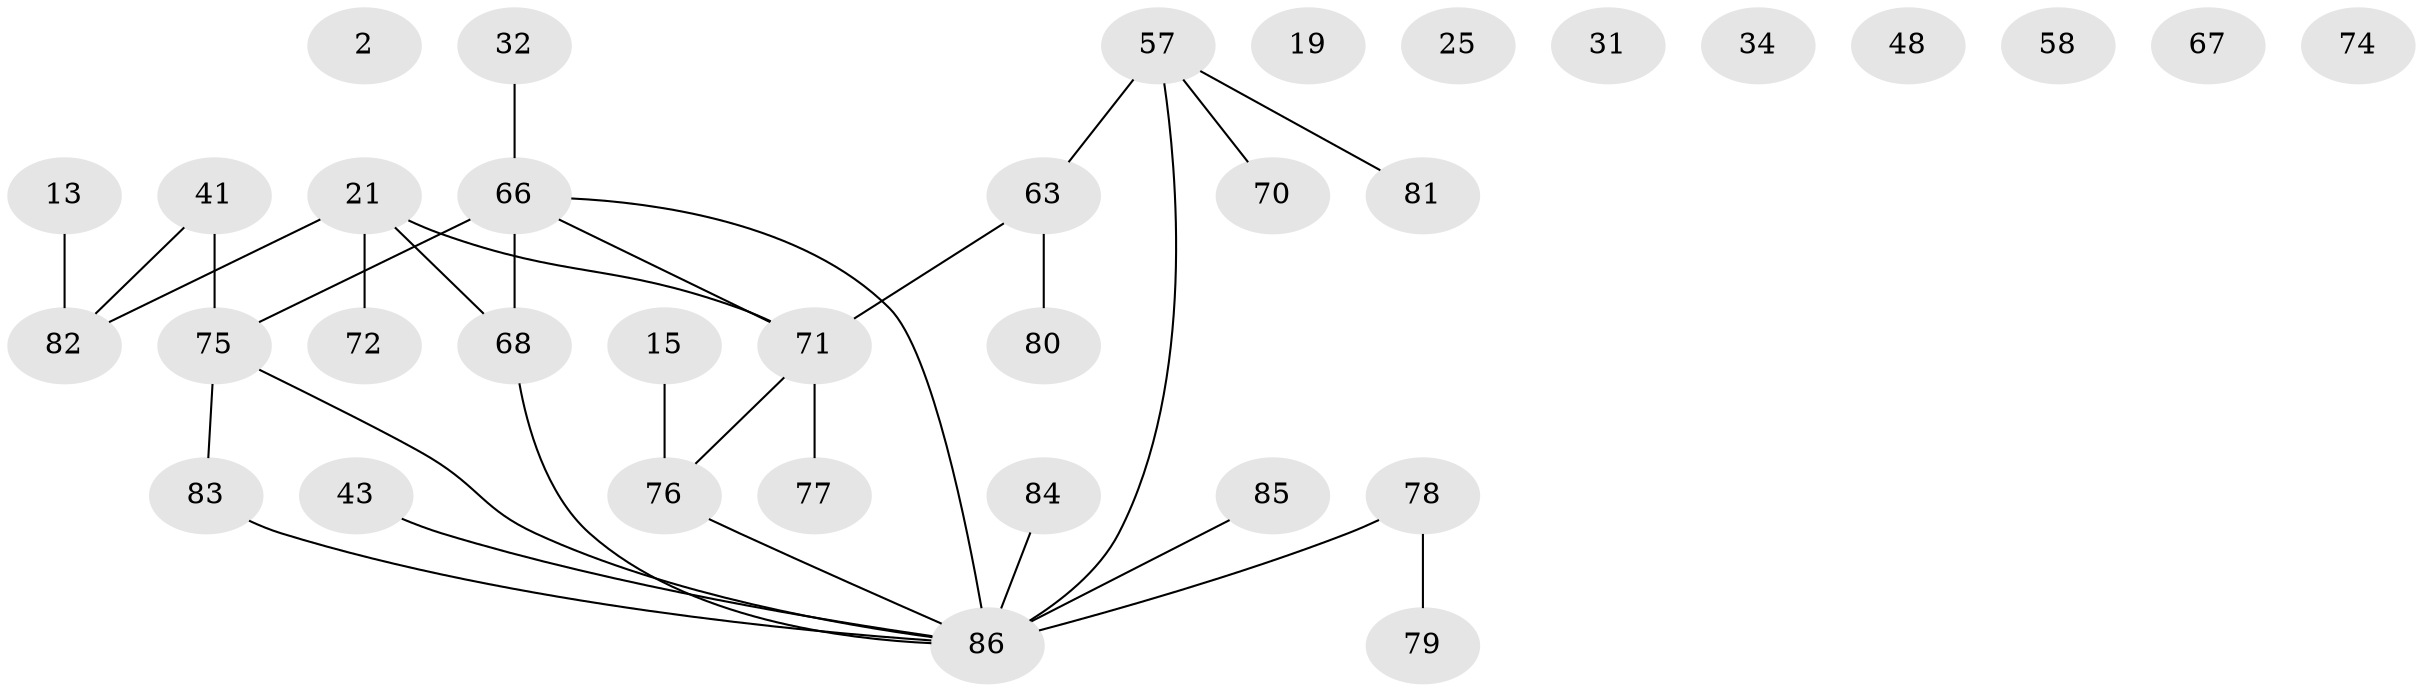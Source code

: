 // original degree distribution, {3: 0.2441860465116279, 0: 0.10465116279069768, 2: 0.29069767441860467, 1: 0.23255813953488372, 5: 0.05813953488372093, 4: 0.05813953488372093, 6: 0.011627906976744186}
// Generated by graph-tools (version 1.1) at 2025/42/03/04/25 21:42:34]
// undirected, 34 vertices, 31 edges
graph export_dot {
graph [start="1"]
  node [color=gray90,style=filled];
  2;
  13;
  15;
  19;
  21;
  25;
  31;
  32;
  34;
  41;
  43 [super="+9"];
  48;
  57;
  58;
  63 [super="+22+39+55"];
  66 [super="+8+46"];
  67;
  68 [super="+64"];
  70;
  71 [super="+36+10+62"];
  72 [super="+65"];
  74;
  75;
  76 [super="+24"];
  77;
  78 [super="+53+61"];
  79;
  80 [super="+26+42+59"];
  81;
  82 [super="+54"];
  83 [super="+29"];
  84 [super="+49"];
  85;
  86 [super="+14+40+44+50+69+73"];
  13 -- 82;
  15 -- 76;
  21 -- 72;
  21 -- 82 [weight=2];
  21 -- 71;
  21 -- 68;
  32 -- 66;
  41 -- 75;
  41 -- 82;
  43 -- 86;
  57 -- 70;
  57 -- 81;
  57 -- 63;
  57 -- 86 [weight=3];
  63 -- 80 [weight=2];
  63 -- 71;
  66 -- 75 [weight=2];
  66 -- 86;
  66 -- 71;
  66 -- 68;
  68 -- 86;
  71 -- 77;
  71 -- 76;
  75 -- 83;
  75 -- 86;
  76 -- 86 [weight=3];
  78 -- 79;
  78 -- 86 [weight=3];
  83 -- 86;
  84 -- 86;
  85 -- 86;
}

